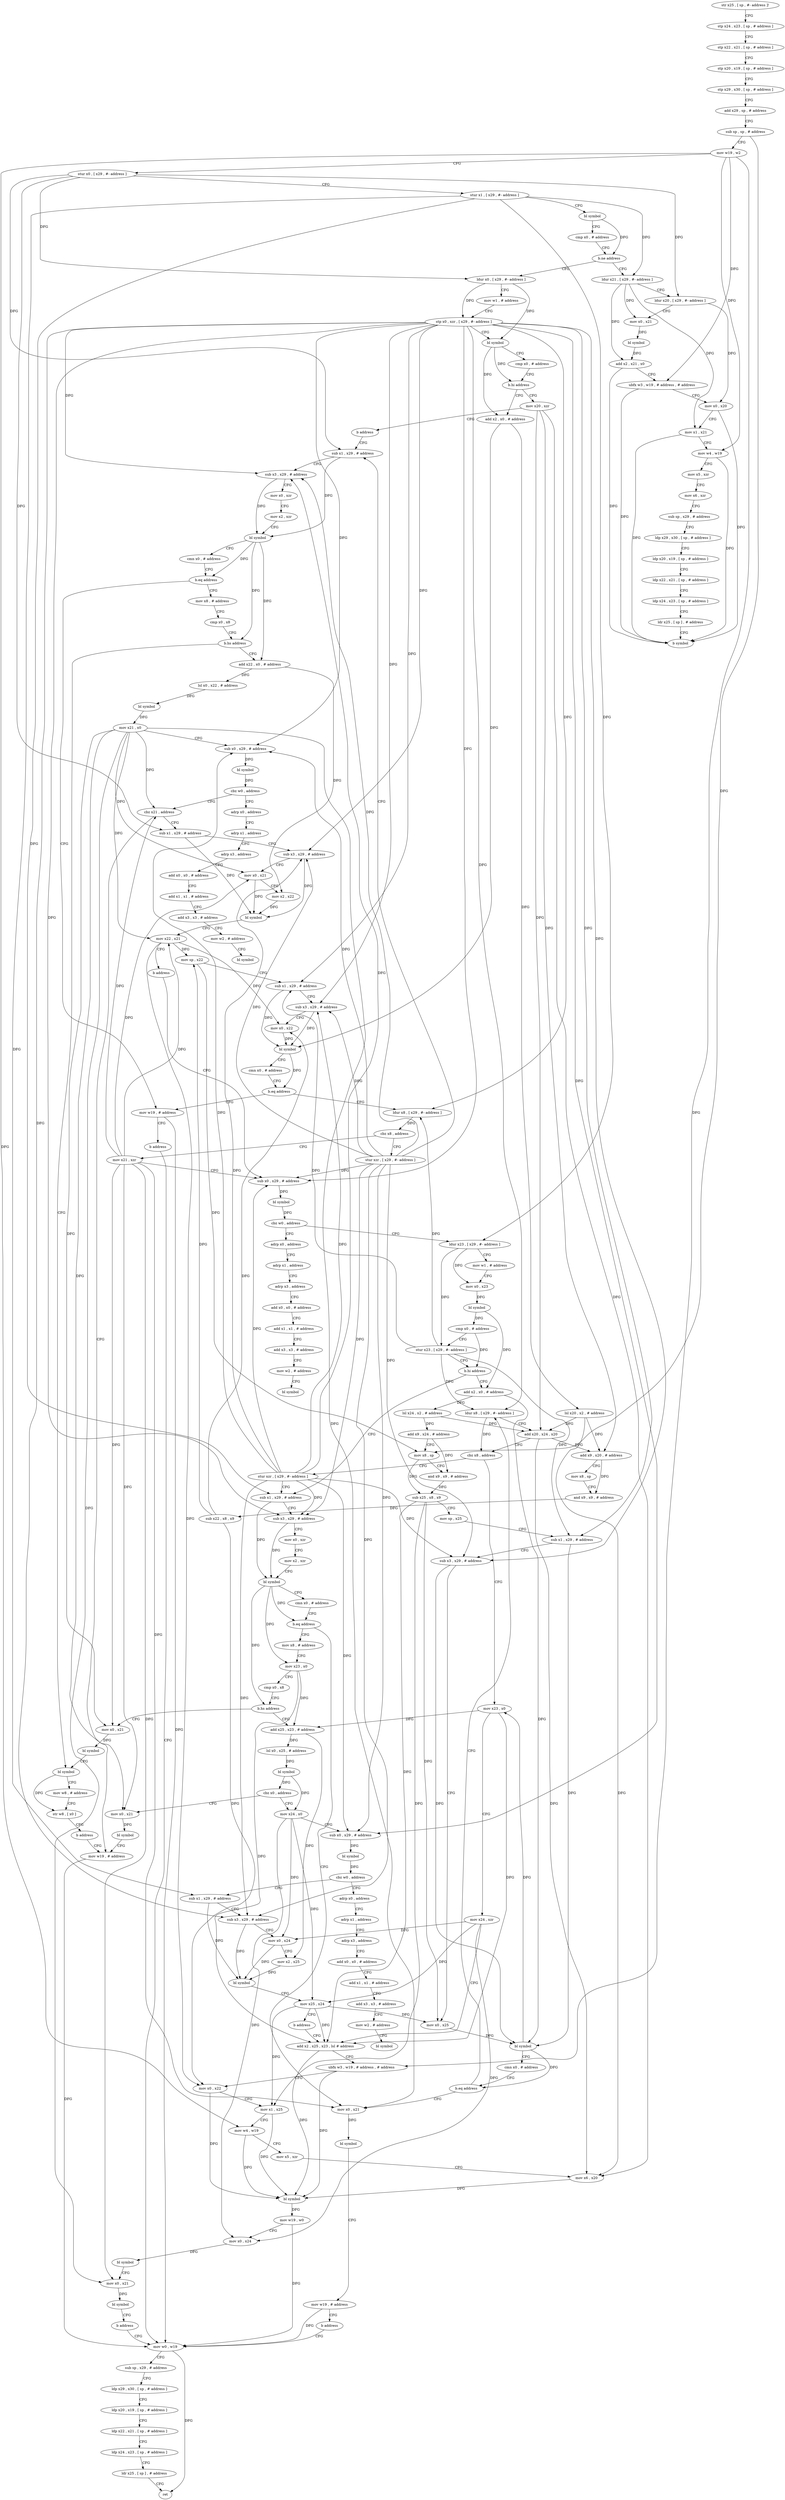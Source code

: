 digraph "func" {
"4273380" [label = "str x25 , [ sp , #- address ]!" ]
"4273384" [label = "stp x24 , x23 , [ sp , # address ]" ]
"4273388" [label = "stp x22 , x21 , [ sp , # address ]" ]
"4273392" [label = "stp x20 , x19 , [ sp , # address ]" ]
"4273396" [label = "stp x29 , x30 , [ sp , # address ]" ]
"4273400" [label = "add x29 , sp , # address" ]
"4273404" [label = "sub sp , sp , # address" ]
"4273408" [label = "mov w19 , w2" ]
"4273412" [label = "stur x0 , [ x29 , #- address ]" ]
"4273416" [label = "stur x1 , [ x29 , #- address ]" ]
"4273420" [label = "bl symbol" ]
"4273424" [label = "cmp x0 , # address" ]
"4273428" [label = "b.ne address" ]
"4273504" [label = "ldur x0 , [ x29 , #- address ]" ]
"4273432" [label = "ldur x21 , [ x29 , #- address ]" ]
"4273508" [label = "mov w1 , # address" ]
"4273512" [label = "stp x0 , xzr , [ x29 , #- address ]" ]
"4273516" [label = "bl symbol" ]
"4273520" [label = "cmp x0 , # address" ]
"4273524" [label = "b.hi address" ]
"4274040" [label = "mov x20 , xzr" ]
"4273528" [label = "add x2 , x0 , # address" ]
"4273436" [label = "ldur x20 , [ x29 , #- address ]" ]
"4273440" [label = "mov x0 , x21" ]
"4273444" [label = "bl symbol" ]
"4273448" [label = "add x2 , x21 , x0" ]
"4273452" [label = "ubfx w3 , w19 , # address , # address" ]
"4273456" [label = "mov x0 , x20" ]
"4273460" [label = "mov x1 , x21" ]
"4273464" [label = "mov w4 , w19" ]
"4273468" [label = "mov x5 , xzr" ]
"4273472" [label = "mov x6 , xzr" ]
"4273476" [label = "sub sp , x29 , # address" ]
"4273480" [label = "ldp x29 , x30 , [ sp , # address ]" ]
"4273484" [label = "ldp x20 , x19 , [ sp , # address ]" ]
"4273488" [label = "ldp x22 , x21 , [ sp , # address ]" ]
"4273492" [label = "ldp x24 , x23 , [ sp , # address ]" ]
"4273496" [label = "ldr x25 , [ sp ] , # address" ]
"4273500" [label = "b symbol" ]
"4274044" [label = "b address" ]
"4273592" [label = "sub x1 , x29 , # address" ]
"4273532" [label = "lsl x20 , x2 , # address" ]
"4273536" [label = "add x9 , x20 , # address" ]
"4273540" [label = "mov x8 , sp" ]
"4273544" [label = "and x9 , x9 , # address" ]
"4273548" [label = "sub x22 , x8 , x9" ]
"4273552" [label = "mov sp , x22" ]
"4273556" [label = "sub x1 , x29 , # address" ]
"4273560" [label = "sub x3 , x29 , # address" ]
"4273564" [label = "mov x0 , x22" ]
"4273568" [label = "bl symbol" ]
"4273572" [label = "cmn x0 , # address" ]
"4273576" [label = "b.eq address" ]
"4274016" [label = "mov w19 , # address" ]
"4273580" [label = "ldur x8 , [ x29 , #- address ]" ]
"4273596" [label = "sub x3 , x29 , # address" ]
"4273600" [label = "mov x0 , xzr" ]
"4273604" [label = "mov x2 , xzr" ]
"4273608" [label = "bl symbol" ]
"4273612" [label = "cmn x0 , # address" ]
"4273616" [label = "b.eq address" ]
"4273620" [label = "mov x8 , # address" ]
"4274020" [label = "b address" ]
"4273984" [label = "mov w0 , w19" ]
"4273584" [label = "cbz x8 , address" ]
"4273692" [label = "mov x21 , xzr" ]
"4273588" [label = "stur xzr , [ x29 , #- address ]" ]
"4273624" [label = "cmp x0 , x8" ]
"4273628" [label = "b.hs address" ]
"4274056" [label = "bl symbol" ]
"4273632" [label = "add x22 , x0 , # address" ]
"4273988" [label = "sub sp , x29 , # address" ]
"4273992" [label = "ldp x29 , x30 , [ sp , # address ]" ]
"4273996" [label = "ldp x20 , x19 , [ sp , # address ]" ]
"4274000" [label = "ldp x22 , x21 , [ sp , # address ]" ]
"4274004" [label = "ldp x24 , x23 , [ sp , # address ]" ]
"4274008" [label = "ldr x25 , [ sp ] , # address" ]
"4274012" [label = "ret" ]
"4273696" [label = "sub x0 , x29 , # address" ]
"4274060" [label = "mov w8 , # address" ]
"4274064" [label = "str w8 , [ x0 ]" ]
"4274068" [label = "b address" ]
"4273980" [label = "mov w19 , # address" ]
"4273636" [label = "lsl x0 , x22 , # address" ]
"4273640" [label = "bl symbol" ]
"4273644" [label = "mov x21 , x0" ]
"4273648" [label = "sub x0 , x29 , # address" ]
"4273652" [label = "bl symbol" ]
"4273656" [label = "cbz w0 , address" ]
"4274104" [label = "adrp x0 , address" ]
"4273660" [label = "cbz x21 , address" ]
"4274072" [label = "adrp x0 , address" ]
"4274076" [label = "adrp x1 , address" ]
"4274080" [label = "adrp x3 , address" ]
"4274084" [label = "add x0 , x0 , # address" ]
"4274088" [label = "add x1 , x1 , # address" ]
"4274092" [label = "add x3 , x3 , # address" ]
"4274096" [label = "mov w2 , # address" ]
"4274100" [label = "bl symbol" ]
"4273708" [label = "ldur x23 , [ x29 , #- address ]" ]
"4273712" [label = "mov w1 , # address" ]
"4273716" [label = "mov x0 , x23" ]
"4273720" [label = "bl symbol" ]
"4273724" [label = "cmp x0 , # address" ]
"4273728" [label = "stur x23 , [ x29 , #- address ]" ]
"4273732" [label = "b.hi address" ]
"4273804" [label = "sub x1 , x29 , # address" ]
"4273736" [label = "add x2 , x0 , # address" ]
"4274108" [label = "adrp x1 , address" ]
"4274112" [label = "adrp x3 , address" ]
"4274116" [label = "add x0 , x0 , # address" ]
"4274120" [label = "add x1 , x1 , # address" ]
"4274124" [label = "add x3 , x3 , # address" ]
"4274128" [label = "mov w2 , # address" ]
"4274132" [label = "bl symbol" ]
"4273664" [label = "sub x1 , x29 , # address" ]
"4273808" [label = "sub x3 , x29 , # address" ]
"4273812" [label = "mov x0 , xzr" ]
"4273816" [label = "mov x2 , xzr" ]
"4273820" [label = "bl symbol" ]
"4273824" [label = "cmn x0 , # address" ]
"4273828" [label = "b.eq address" ]
"4274024" [label = "mov x0 , x21" ]
"4273832" [label = "mov x8 , # address" ]
"4273740" [label = "lsl x24 , x2 , # address" ]
"4273744" [label = "add x9 , x24 , # address" ]
"4273748" [label = "mov x8 , sp" ]
"4273752" [label = "and x9 , x9 , # address" ]
"4273756" [label = "sub x25 , x8 , x9" ]
"4273760" [label = "mov sp , x25" ]
"4273764" [label = "sub x1 , x29 , # address" ]
"4273768" [label = "sub x3 , x29 , # address" ]
"4273772" [label = "mov x0 , x25" ]
"4273776" [label = "bl symbol" ]
"4273780" [label = "cmn x0 , # address" ]
"4273784" [label = "b.eq address" ]
"4273788" [label = "ldur x8 , [ x29 , #- address ]" ]
"4273668" [label = "sub x3 , x29 , # address" ]
"4273672" [label = "mov x0 , x21" ]
"4273676" [label = "mov x2 , x22" ]
"4273680" [label = "bl symbol" ]
"4273684" [label = "mov x22 , x21" ]
"4273688" [label = "b address" ]
"4274028" [label = "bl symbol" ]
"4274032" [label = "mov w19 , # address" ]
"4274036" [label = "b address" ]
"4273836" [label = "mov x23 , x0" ]
"4273840" [label = "cmp x0 , x8" ]
"4273844" [label = "b.hs address" ]
"4274048" [label = "mov x0 , x21" ]
"4273848" [label = "add x25 , x23 , # address" ]
"4273792" [label = "add x20 , x24 , x20" ]
"4273796" [label = "cbz x8 , address" ]
"4273908" [label = "mov x23 , x0" ]
"4273800" [label = "stur xzr , [ x29 , #- address ]" ]
"4273700" [label = "bl symbol" ]
"4273704" [label = "cbz w0 , address" ]
"4274052" [label = "bl symbol" ]
"4273852" [label = "lsl x0 , x25 , # address" ]
"4273856" [label = "bl symbol" ]
"4273860" [label = "cbz x0 , address" ]
"4273972" [label = "mov x0 , x21" ]
"4273864" [label = "mov x24 , x0" ]
"4273912" [label = "mov x24 , xzr" ]
"4273916" [label = "add x2 , x25 , x23 , lsl # address" ]
"4273976" [label = "bl symbol" ]
"4273868" [label = "sub x0 , x29 , # address" ]
"4273872" [label = "bl symbol" ]
"4273876" [label = "cbz w0 , address" ]
"4274136" [label = "adrp x0 , address" ]
"4273880" [label = "sub x1 , x29 , # address" ]
"4274140" [label = "adrp x1 , address" ]
"4274144" [label = "adrp x3 , address" ]
"4274148" [label = "add x0 , x0 , # address" ]
"4274152" [label = "add x1 , x1 , # address" ]
"4274156" [label = "add x3 , x3 , # address" ]
"4274160" [label = "mov w2 , # address" ]
"4274164" [label = "bl symbol" ]
"4273884" [label = "sub x3 , x29 , # address" ]
"4273888" [label = "mov x0 , x24" ]
"4273892" [label = "mov x2 , x25" ]
"4273896" [label = "bl symbol" ]
"4273900" [label = "mov x25 , x24" ]
"4273904" [label = "b address" ]
"4273920" [label = "ubfx w3 , w19 , # address , # address" ]
"4273924" [label = "mov x0 , x22" ]
"4273928" [label = "mov x1 , x25" ]
"4273932" [label = "mov w4 , w19" ]
"4273936" [label = "mov x5 , xzr" ]
"4273940" [label = "mov x6 , x20" ]
"4273944" [label = "bl symbol" ]
"4273948" [label = "mov w19 , w0" ]
"4273952" [label = "mov x0 , x24" ]
"4273956" [label = "bl symbol" ]
"4273960" [label = "mov x0 , x21" ]
"4273964" [label = "bl symbol" ]
"4273968" [label = "b address" ]
"4273380" -> "4273384" [ label = "CFG" ]
"4273384" -> "4273388" [ label = "CFG" ]
"4273388" -> "4273392" [ label = "CFG" ]
"4273392" -> "4273396" [ label = "CFG" ]
"4273396" -> "4273400" [ label = "CFG" ]
"4273400" -> "4273404" [ label = "CFG" ]
"4273404" -> "4273408" [ label = "CFG" ]
"4273404" -> "4273748" [ label = "DFG" ]
"4273408" -> "4273412" [ label = "CFG" ]
"4273408" -> "4273452" [ label = "DFG" ]
"4273408" -> "4273464" [ label = "DFG" ]
"4273408" -> "4273920" [ label = "DFG" ]
"4273408" -> "4273932" [ label = "DFG" ]
"4273412" -> "4273416" [ label = "CFG" ]
"4273412" -> "4273504" [ label = "DFG" ]
"4273412" -> "4273436" [ label = "DFG" ]
"4273412" -> "4273592" [ label = "DFG" ]
"4273412" -> "4273664" [ label = "DFG" ]
"4273416" -> "4273420" [ label = "CFG" ]
"4273416" -> "4273432" [ label = "DFG" ]
"4273416" -> "4273708" [ label = "DFG" ]
"4273416" -> "4273804" [ label = "DFG" ]
"4273416" -> "4273880" [ label = "DFG" ]
"4273420" -> "4273424" [ label = "CFG" ]
"4273420" -> "4273428" [ label = "DFG" ]
"4273424" -> "4273428" [ label = "CFG" ]
"4273428" -> "4273504" [ label = "CFG" ]
"4273428" -> "4273432" [ label = "CFG" ]
"4273504" -> "4273508" [ label = "CFG" ]
"4273504" -> "4273512" [ label = "DFG" ]
"4273504" -> "4273516" [ label = "DFG" ]
"4273432" -> "4273436" [ label = "CFG" ]
"4273432" -> "4273440" [ label = "DFG" ]
"4273432" -> "4273448" [ label = "DFG" ]
"4273432" -> "4273460" [ label = "DFG" ]
"4273508" -> "4273512" [ label = "CFG" ]
"4273512" -> "4273516" [ label = "CFG" ]
"4273512" -> "4273580" [ label = "DFG" ]
"4273512" -> "4273788" [ label = "DFG" ]
"4273512" -> "4273556" [ label = "DFG" ]
"4273512" -> "4273560" [ label = "DFG" ]
"4273512" -> "4273596" [ label = "DFG" ]
"4273512" -> "4273648" [ label = "DFG" ]
"4273512" -> "4273696" [ label = "DFG" ]
"4273512" -> "4273668" [ label = "DFG" ]
"4273512" -> "4273808" [ label = "DFG" ]
"4273512" -> "4273764" [ label = "DFG" ]
"4273512" -> "4273768" [ label = "DFG" ]
"4273512" -> "4273868" [ label = "DFG" ]
"4273512" -> "4273884" [ label = "DFG" ]
"4273516" -> "4273520" [ label = "CFG" ]
"4273516" -> "4273524" [ label = "DFG" ]
"4273516" -> "4273528" [ label = "DFG" ]
"4273520" -> "4273524" [ label = "CFG" ]
"4273524" -> "4274040" [ label = "CFG" ]
"4273524" -> "4273528" [ label = "CFG" ]
"4274040" -> "4274044" [ label = "CFG" ]
"4274040" -> "4273536" [ label = "DFG" ]
"4274040" -> "4273792" [ label = "DFG" ]
"4274040" -> "4273940" [ label = "DFG" ]
"4273528" -> "4273532" [ label = "DFG" ]
"4273528" -> "4273568" [ label = "DFG" ]
"4273436" -> "4273440" [ label = "CFG" ]
"4273436" -> "4273456" [ label = "DFG" ]
"4273440" -> "4273444" [ label = "DFG" ]
"4273444" -> "4273448" [ label = "DFG" ]
"4273448" -> "4273452" [ label = "CFG" ]
"4273448" -> "4273500" [ label = "DFG" ]
"4273452" -> "4273456" [ label = "CFG" ]
"4273452" -> "4273500" [ label = "DFG" ]
"4273456" -> "4273460" [ label = "CFG" ]
"4273456" -> "4273500" [ label = "DFG" ]
"4273460" -> "4273464" [ label = "CFG" ]
"4273460" -> "4273500" [ label = "DFG" ]
"4273464" -> "4273468" [ label = "CFG" ]
"4273464" -> "4273500" [ label = "DFG" ]
"4273468" -> "4273472" [ label = "CFG" ]
"4273472" -> "4273476" [ label = "CFG" ]
"4273476" -> "4273480" [ label = "CFG" ]
"4273480" -> "4273484" [ label = "CFG" ]
"4273484" -> "4273488" [ label = "CFG" ]
"4273488" -> "4273492" [ label = "CFG" ]
"4273492" -> "4273496" [ label = "CFG" ]
"4273496" -> "4273500" [ label = "CFG" ]
"4274044" -> "4273592" [ label = "CFG" ]
"4273592" -> "4273596" [ label = "CFG" ]
"4273592" -> "4273608" [ label = "DFG" ]
"4273532" -> "4273536" [ label = "DFG" ]
"4273532" -> "4273792" [ label = "DFG" ]
"4273532" -> "4273940" [ label = "DFG" ]
"4273536" -> "4273540" [ label = "CFG" ]
"4273536" -> "4273544" [ label = "DFG" ]
"4273540" -> "4273544" [ label = "CFG" ]
"4273544" -> "4273548" [ label = "DFG" ]
"4273548" -> "4273552" [ label = "DFG" ]
"4273548" -> "4273564" [ label = "DFG" ]
"4273548" -> "4273924" [ label = "DFG" ]
"4273552" -> "4273556" [ label = "CFG" ]
"4273552" -> "4273748" [ label = "DFG" ]
"4273556" -> "4273560" [ label = "CFG" ]
"4273556" -> "4273568" [ label = "DFG" ]
"4273560" -> "4273564" [ label = "CFG" ]
"4273560" -> "4273568" [ label = "DFG" ]
"4273564" -> "4273568" [ label = "DFG" ]
"4273568" -> "4273572" [ label = "CFG" ]
"4273568" -> "4273576" [ label = "DFG" ]
"4273572" -> "4273576" [ label = "CFG" ]
"4273576" -> "4274016" [ label = "CFG" ]
"4273576" -> "4273580" [ label = "CFG" ]
"4274016" -> "4274020" [ label = "CFG" ]
"4274016" -> "4273984" [ label = "DFG" ]
"4273580" -> "4273584" [ label = "DFG" ]
"4273596" -> "4273600" [ label = "CFG" ]
"4273596" -> "4273608" [ label = "DFG" ]
"4273600" -> "4273604" [ label = "CFG" ]
"4273604" -> "4273608" [ label = "CFG" ]
"4273608" -> "4273612" [ label = "CFG" ]
"4273608" -> "4273616" [ label = "DFG" ]
"4273608" -> "4273628" [ label = "DFG" ]
"4273608" -> "4273632" [ label = "DFG" ]
"4273612" -> "4273616" [ label = "CFG" ]
"4273616" -> "4274016" [ label = "CFG" ]
"4273616" -> "4273620" [ label = "CFG" ]
"4273620" -> "4273624" [ label = "CFG" ]
"4274020" -> "4273984" [ label = "CFG" ]
"4273984" -> "4273988" [ label = "CFG" ]
"4273984" -> "4274012" [ label = "DFG" ]
"4273584" -> "4273692" [ label = "CFG" ]
"4273584" -> "4273588" [ label = "CFG" ]
"4273692" -> "4273696" [ label = "CFG" ]
"4273692" -> "4273660" [ label = "DFG" ]
"4273692" -> "4273672" [ label = "DFG" ]
"4273692" -> "4273684" [ label = "DFG" ]
"4273692" -> "4274024" [ label = "DFG" ]
"4273692" -> "4274048" [ label = "DFG" ]
"4273692" -> "4273972" [ label = "DFG" ]
"4273692" -> "4273960" [ label = "DFG" ]
"4273588" -> "4273592" [ label = "CFG" ]
"4273588" -> "4273560" [ label = "DFG" ]
"4273588" -> "4273596" [ label = "DFG" ]
"4273588" -> "4273648" [ label = "DFG" ]
"4273588" -> "4273696" [ label = "DFG" ]
"4273588" -> "4273668" [ label = "DFG" ]
"4273588" -> "4273808" [ label = "DFG" ]
"4273588" -> "4273768" [ label = "DFG" ]
"4273588" -> "4273868" [ label = "DFG" ]
"4273588" -> "4273884" [ label = "DFG" ]
"4273624" -> "4273628" [ label = "CFG" ]
"4273628" -> "4274056" [ label = "CFG" ]
"4273628" -> "4273632" [ label = "CFG" ]
"4274056" -> "4274060" [ label = "CFG" ]
"4274056" -> "4274064" [ label = "DFG" ]
"4273632" -> "4273636" [ label = "DFG" ]
"4273632" -> "4273676" [ label = "DFG" ]
"4273988" -> "4273992" [ label = "CFG" ]
"4273992" -> "4273996" [ label = "CFG" ]
"4273996" -> "4274000" [ label = "CFG" ]
"4274000" -> "4274004" [ label = "CFG" ]
"4274004" -> "4274008" [ label = "CFG" ]
"4274008" -> "4274012" [ label = "CFG" ]
"4273696" -> "4273700" [ label = "DFG" ]
"4274060" -> "4274064" [ label = "CFG" ]
"4274064" -> "4274068" [ label = "CFG" ]
"4274068" -> "4273980" [ label = "CFG" ]
"4273980" -> "4273984" [ label = "DFG" ]
"4273636" -> "4273640" [ label = "DFG" ]
"4273640" -> "4273644" [ label = "DFG" ]
"4273644" -> "4273648" [ label = "CFG" ]
"4273644" -> "4273660" [ label = "DFG" ]
"4273644" -> "4273672" [ label = "DFG" ]
"4273644" -> "4273684" [ label = "DFG" ]
"4273644" -> "4274024" [ label = "DFG" ]
"4273644" -> "4274048" [ label = "DFG" ]
"4273644" -> "4273972" [ label = "DFG" ]
"4273644" -> "4273960" [ label = "DFG" ]
"4273648" -> "4273652" [ label = "DFG" ]
"4273652" -> "4273656" [ label = "DFG" ]
"4273656" -> "4274104" [ label = "CFG" ]
"4273656" -> "4273660" [ label = "CFG" ]
"4274104" -> "4274108" [ label = "CFG" ]
"4273660" -> "4273980" [ label = "CFG" ]
"4273660" -> "4273664" [ label = "CFG" ]
"4274072" -> "4274076" [ label = "CFG" ]
"4274076" -> "4274080" [ label = "CFG" ]
"4274080" -> "4274084" [ label = "CFG" ]
"4274084" -> "4274088" [ label = "CFG" ]
"4274088" -> "4274092" [ label = "CFG" ]
"4274092" -> "4274096" [ label = "CFG" ]
"4274096" -> "4274100" [ label = "CFG" ]
"4273708" -> "4273712" [ label = "CFG" ]
"4273708" -> "4273716" [ label = "DFG" ]
"4273708" -> "4273728" [ label = "DFG" ]
"4273712" -> "4273716" [ label = "CFG" ]
"4273716" -> "4273720" [ label = "DFG" ]
"4273720" -> "4273724" [ label = "DFG" ]
"4273720" -> "4273736" [ label = "DFG" ]
"4273724" -> "4273728" [ label = "CFG" ]
"4273724" -> "4273732" [ label = "DFG" ]
"4273728" -> "4273732" [ label = "CFG" ]
"4273728" -> "4273556" [ label = "DFG" ]
"4273728" -> "4273580" [ label = "DFG" ]
"4273728" -> "4273788" [ label = "DFG" ]
"4273728" -> "4273764" [ label = "DFG" ]
"4273732" -> "4273804" [ label = "CFG" ]
"4273732" -> "4273736" [ label = "CFG" ]
"4273804" -> "4273808" [ label = "CFG" ]
"4273804" -> "4273820" [ label = "DFG" ]
"4273736" -> "4273740" [ label = "DFG" ]
"4273736" -> "4273776" [ label = "DFG" ]
"4274108" -> "4274112" [ label = "CFG" ]
"4274112" -> "4274116" [ label = "CFG" ]
"4274116" -> "4274120" [ label = "CFG" ]
"4274120" -> "4274124" [ label = "CFG" ]
"4274124" -> "4274128" [ label = "CFG" ]
"4274128" -> "4274132" [ label = "CFG" ]
"4273664" -> "4273668" [ label = "CFG" ]
"4273664" -> "4273680" [ label = "DFG" ]
"4273808" -> "4273812" [ label = "CFG" ]
"4273808" -> "4273820" [ label = "DFG" ]
"4273812" -> "4273816" [ label = "CFG" ]
"4273816" -> "4273820" [ label = "CFG" ]
"4273820" -> "4273824" [ label = "CFG" ]
"4273820" -> "4273828" [ label = "DFG" ]
"4273820" -> "4273836" [ label = "DFG" ]
"4273820" -> "4273844" [ label = "DFG" ]
"4273824" -> "4273828" [ label = "CFG" ]
"4273828" -> "4274024" [ label = "CFG" ]
"4273828" -> "4273832" [ label = "CFG" ]
"4274024" -> "4274028" [ label = "DFG" ]
"4273832" -> "4273836" [ label = "CFG" ]
"4273740" -> "4273744" [ label = "DFG" ]
"4273740" -> "4273792" [ label = "DFG" ]
"4273744" -> "4273748" [ label = "CFG" ]
"4273744" -> "4273752" [ label = "DFG" ]
"4273748" -> "4273752" [ label = "CFG" ]
"4273748" -> "4273756" [ label = "DFG" ]
"4273752" -> "4273756" [ label = "DFG" ]
"4273756" -> "4273760" [ label = "CFG" ]
"4273756" -> "4273772" [ label = "DFG" ]
"4273756" -> "4273916" [ label = "DFG" ]
"4273756" -> "4273928" [ label = "DFG" ]
"4273760" -> "4273764" [ label = "CFG" ]
"4273764" -> "4273768" [ label = "CFG" ]
"4273764" -> "4273776" [ label = "DFG" ]
"4273768" -> "4273772" [ label = "CFG" ]
"4273768" -> "4273776" [ label = "DFG" ]
"4273772" -> "4273776" [ label = "DFG" ]
"4273776" -> "4273780" [ label = "CFG" ]
"4273776" -> "4273784" [ label = "DFG" ]
"4273776" -> "4273908" [ label = "DFG" ]
"4273780" -> "4273784" [ label = "CFG" ]
"4273784" -> "4274024" [ label = "CFG" ]
"4273784" -> "4273788" [ label = "CFG" ]
"4273788" -> "4273792" [ label = "CFG" ]
"4273788" -> "4273796" [ label = "DFG" ]
"4273668" -> "4273672" [ label = "CFG" ]
"4273668" -> "4273680" [ label = "DFG" ]
"4273672" -> "4273676" [ label = "CFG" ]
"4273672" -> "4273680" [ label = "DFG" ]
"4273676" -> "4273680" [ label = "DFG" ]
"4273680" -> "4273684" [ label = "CFG" ]
"4273684" -> "4273688" [ label = "CFG" ]
"4273684" -> "4273552" [ label = "DFG" ]
"4273684" -> "4273564" [ label = "DFG" ]
"4273684" -> "4273924" [ label = "DFG" ]
"4273688" -> "4273696" [ label = "CFG" ]
"4274028" -> "4274032" [ label = "CFG" ]
"4274032" -> "4274036" [ label = "CFG" ]
"4274032" -> "4273984" [ label = "DFG" ]
"4274036" -> "4273984" [ label = "CFG" ]
"4273836" -> "4273840" [ label = "CFG" ]
"4273836" -> "4273848" [ label = "DFG" ]
"4273836" -> "4273916" [ label = "DFG" ]
"4273840" -> "4273844" [ label = "CFG" ]
"4273844" -> "4274048" [ label = "CFG" ]
"4273844" -> "4273848" [ label = "CFG" ]
"4274048" -> "4274052" [ label = "DFG" ]
"4273848" -> "4273852" [ label = "DFG" ]
"4273848" -> "4273892" [ label = "DFG" ]
"4273792" -> "4273796" [ label = "CFG" ]
"4273792" -> "4273536" [ label = "DFG" ]
"4273792" -> "4273940" [ label = "DFG" ]
"4273796" -> "4273908" [ label = "CFG" ]
"4273796" -> "4273800" [ label = "CFG" ]
"4273908" -> "4273912" [ label = "CFG" ]
"4273908" -> "4273848" [ label = "DFG" ]
"4273908" -> "4273916" [ label = "DFG" ]
"4273800" -> "4273804" [ label = "CFG" ]
"4273800" -> "4273560" [ label = "DFG" ]
"4273800" -> "4273596" [ label = "DFG" ]
"4273800" -> "4273648" [ label = "DFG" ]
"4273800" -> "4273696" [ label = "DFG" ]
"4273800" -> "4273668" [ label = "DFG" ]
"4273800" -> "4273808" [ label = "DFG" ]
"4273800" -> "4273768" [ label = "DFG" ]
"4273800" -> "4273868" [ label = "DFG" ]
"4273800" -> "4273884" [ label = "DFG" ]
"4273700" -> "4273704" [ label = "DFG" ]
"4273704" -> "4274072" [ label = "CFG" ]
"4273704" -> "4273708" [ label = "CFG" ]
"4274052" -> "4274056" [ label = "CFG" ]
"4273852" -> "4273856" [ label = "DFG" ]
"4273856" -> "4273860" [ label = "DFG" ]
"4273856" -> "4273864" [ label = "DFG" ]
"4273860" -> "4273972" [ label = "CFG" ]
"4273860" -> "4273864" [ label = "CFG" ]
"4273972" -> "4273976" [ label = "DFG" ]
"4273864" -> "4273868" [ label = "CFG" ]
"4273864" -> "4273952" [ label = "DFG" ]
"4273864" -> "4273888" [ label = "DFG" ]
"4273864" -> "4273900" [ label = "DFG" ]
"4273912" -> "4273916" [ label = "CFG" ]
"4273912" -> "4273952" [ label = "DFG" ]
"4273912" -> "4273888" [ label = "DFG" ]
"4273912" -> "4273900" [ label = "DFG" ]
"4273916" -> "4273920" [ label = "CFG" ]
"4273916" -> "4273944" [ label = "DFG" ]
"4273976" -> "4273980" [ label = "CFG" ]
"4273868" -> "4273872" [ label = "DFG" ]
"4273872" -> "4273876" [ label = "DFG" ]
"4273876" -> "4274136" [ label = "CFG" ]
"4273876" -> "4273880" [ label = "CFG" ]
"4274136" -> "4274140" [ label = "CFG" ]
"4273880" -> "4273884" [ label = "CFG" ]
"4273880" -> "4273896" [ label = "DFG" ]
"4274140" -> "4274144" [ label = "CFG" ]
"4274144" -> "4274148" [ label = "CFG" ]
"4274148" -> "4274152" [ label = "CFG" ]
"4274152" -> "4274156" [ label = "CFG" ]
"4274156" -> "4274160" [ label = "CFG" ]
"4274160" -> "4274164" [ label = "CFG" ]
"4273884" -> "4273888" [ label = "CFG" ]
"4273884" -> "4273896" [ label = "DFG" ]
"4273888" -> "4273892" [ label = "CFG" ]
"4273888" -> "4273896" [ label = "DFG" ]
"4273892" -> "4273896" [ label = "DFG" ]
"4273896" -> "4273900" [ label = "CFG" ]
"4273900" -> "4273904" [ label = "CFG" ]
"4273900" -> "4273772" [ label = "DFG" ]
"4273900" -> "4273928" [ label = "DFG" ]
"4273900" -> "4273916" [ label = "DFG" ]
"4273904" -> "4273916" [ label = "CFG" ]
"4273920" -> "4273924" [ label = "CFG" ]
"4273920" -> "4273944" [ label = "DFG" ]
"4273924" -> "4273928" [ label = "CFG" ]
"4273924" -> "4273944" [ label = "DFG" ]
"4273928" -> "4273932" [ label = "CFG" ]
"4273928" -> "4273944" [ label = "DFG" ]
"4273932" -> "4273936" [ label = "CFG" ]
"4273932" -> "4273944" [ label = "DFG" ]
"4273936" -> "4273940" [ label = "CFG" ]
"4273940" -> "4273944" [ label = "DFG" ]
"4273944" -> "4273948" [ label = "DFG" ]
"4273948" -> "4273952" [ label = "CFG" ]
"4273948" -> "4273984" [ label = "DFG" ]
"4273952" -> "4273956" [ label = "DFG" ]
"4273956" -> "4273960" [ label = "CFG" ]
"4273960" -> "4273964" [ label = "DFG" ]
"4273964" -> "4273968" [ label = "CFG" ]
"4273968" -> "4273984" [ label = "CFG" ]
}
